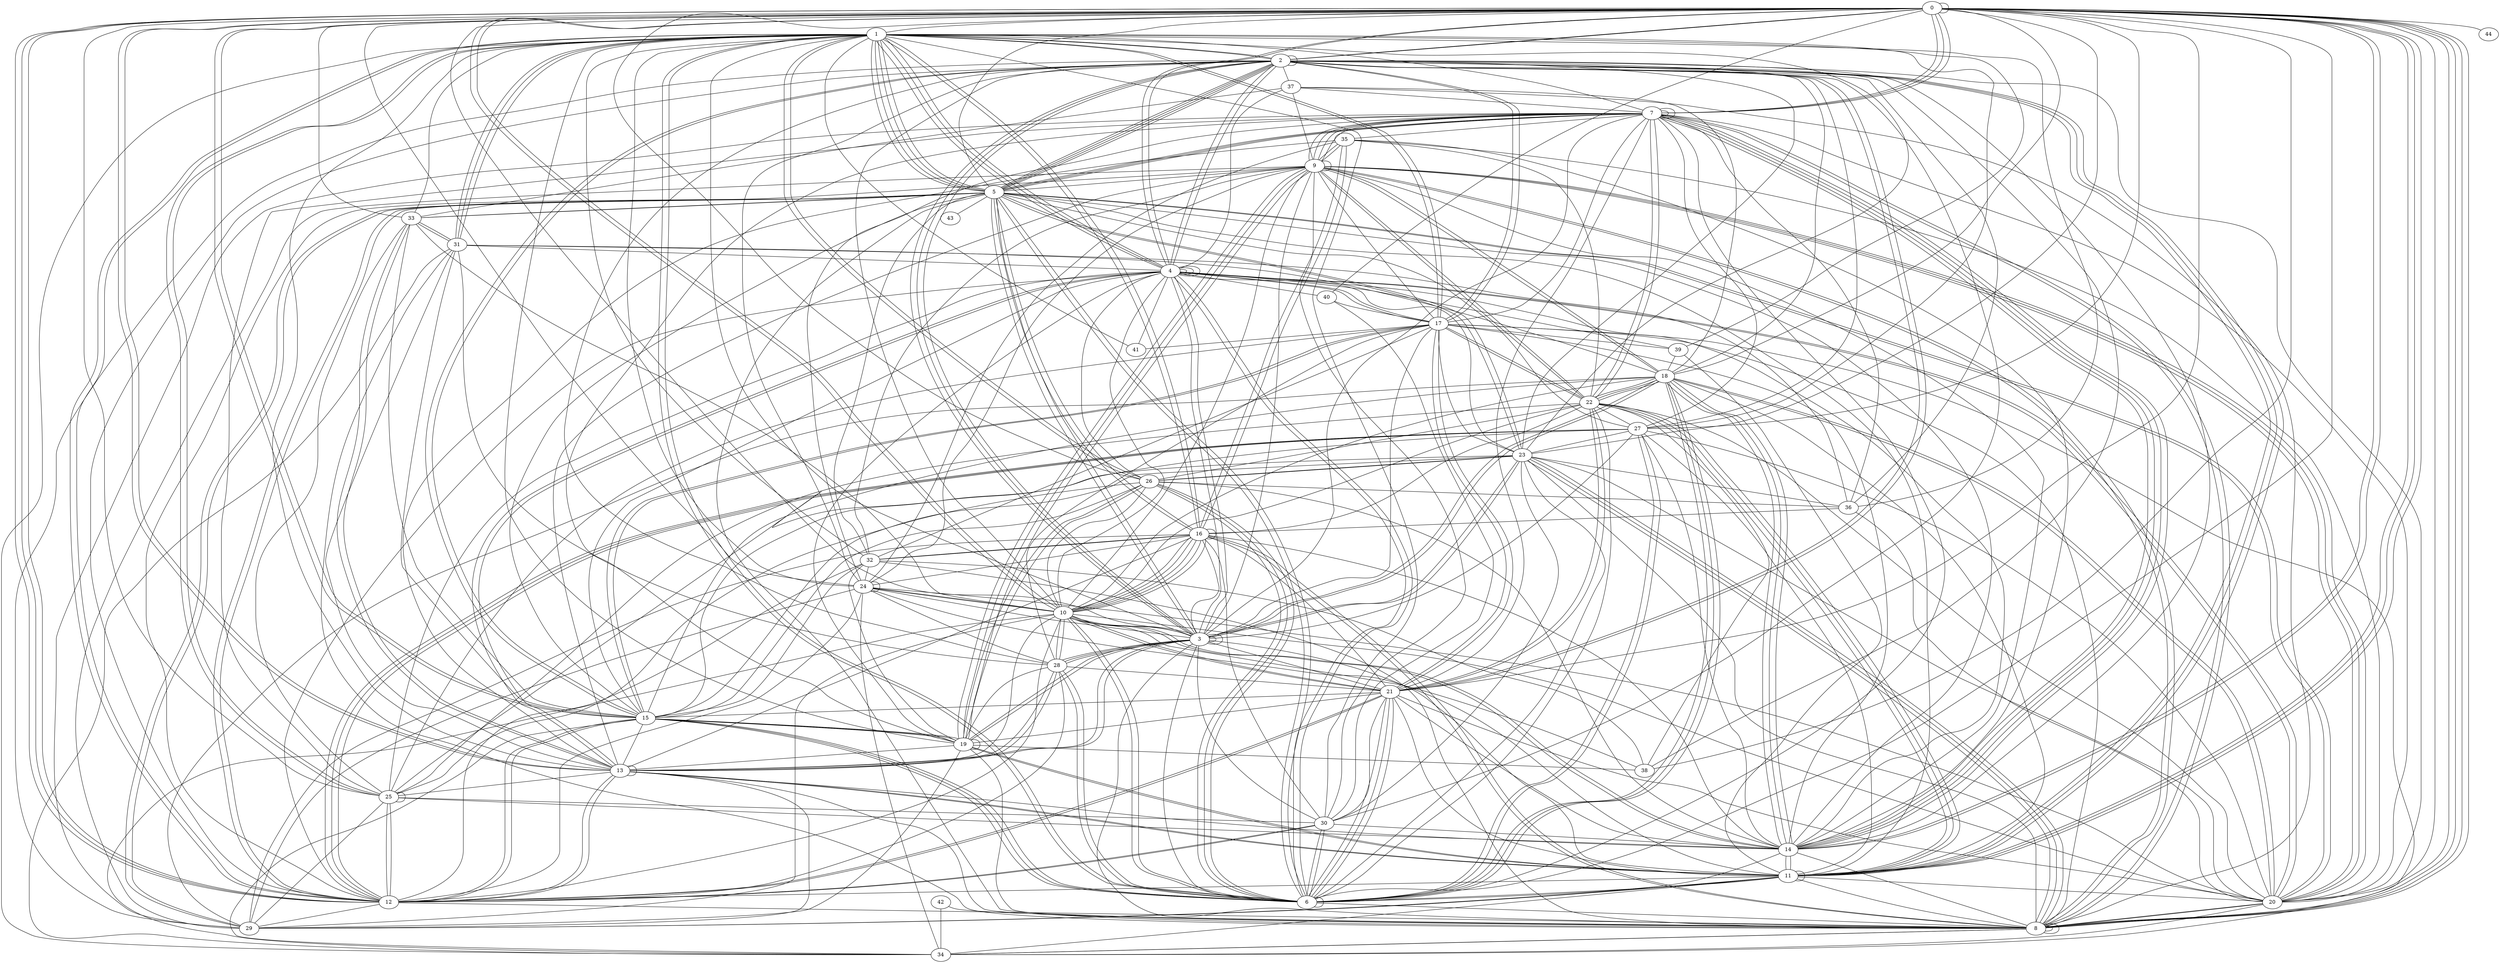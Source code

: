 graph G {
0;
1;
2;
3;
4;
5;
6;
7;
8;
9;
10;
11;
12;
13;
14;
15;
16;
17;
18;
19;
20;
21;
22;
23;
24;
25;
26;
27;
28;
29;
30;
31;
32;
33;
34;
35;
36;
37;
38;
39;
40;
41;
42;
43;
44;
28--3 ;
14--9 ;
24--24 ;
21--17 ;
22--17 ;
0--2 ;
19--28 ;
20--9 ;
0--27 ;
31--8 ;
19--13 ;
10--4 ;
30--14 ;
7--29 ;
6--26 ;
13--16 ;
6--18 ;
6--21 ;
13--11 ;
35--16 ;
11--18 ;
28--6 ;
2--37 ;
32--15 ;
9--7 ;
3--9 ;
13--3 ;
6--1 ;
33--5 ;
13--31 ;
8--8 ;
21--22 ;
3--5 ;
8--23 ;
1--16 ;
28--31 ;
1--33 ;
8--9 ;
27--7 ;
11--6 ;
10--33 ;
2--3 ;
29--5 ;
10--16 ;
14--7 ;
0--5 ;
0--4 ;
13--0 ;
7--21 ;
1--5 ;
27--12 ;
19--15 ;
11--24 ;
10--6 ;
1--13 ;
17--41 ;
7--24 ;
21--10 ;
30--3 ;
2--11 ;
14--8 ;
21--2 ;
21--15 ;
35--24 ;
8--34 ;
26--15 ;
11--0 ;
7--22 ;
5--1 ;
22--18 ;
4--0 ;
18--22 ;
3--4 ;
4--4 ;
16--29 ;
4--17 ;
1--24 ;
16--10 ;
20--24 ;
33--25 ;
29--24 ;
0--8 ;
19--9 ;
7--7 ;
1--16 ;
16--16 ;
32--5 ;
5--12 ;
10--28 ;
18--9 ;
2--3 ;
28--13 ;
2--4 ;
25--4 ;
10--13 ;
30--23 ;
38--32 ;
4--4 ;
20--8 ;
14--11 ;
12--27 ;
16--35 ;
0--1 ;
9--20 ;
10--28 ;
2--17 ;
5--1 ;
0--40 ;
21--6 ;
28--13 ;
15--31 ;
14--0 ;
9--22 ;
28--6 ;
10--0 ;
27--23 ;
1--31 ;
30--2 ;
0--44 ;
19--19 ;
4--39 ;
21--17 ;
10--34 ;
10--6 ;
35--9 ;
6--4 ;
37--18 ;
18--10 ;
14--2 ;
6--15 ;
20--34 ;
18--6 ;
25--25 ;
2--5 ;
3--11 ;
3--13 ;
5--20 ;
21--3 ;
33--31 ;
10--20 ;
12--8 ;
5--8 ;
28--17 ;
25--12 ;
17--9 ;
34--24 ;
14--7 ;
32--17 ;
9--18 ;
11--14 ;
7--14 ;
8--16 ;
28--3 ;
25--14 ;
8--23 ;
25--1 ;
6--5 ;
15--0 ;
1--26 ;
5--27 ;
2--1 ;
12--29 ;
23--4 ;
3--17 ;
1--25 ;
19--11 ;
15--13 ;
33--15 ;
5--14 ;
23--1 ;
16--14 ;
3--23 ;
6--6 ;
11--8 ;
27--3 ;
32--24 ;
15--0 ;
29--9 ;
29--5 ;
32--9 ;
24--10 ;
14--17 ;
9--10 ;
27--14 ;
27--1 ;
14--4 ;
6--15 ;
5--23 ;
9--9 ;
36--23 ;
11--5 ;
17--4 ;
2--23 ;
22--11 ;
1--6 ;
10--29 ;
25--26 ;
38--2 ;
3--2 ;
17--39 ;
8--3 ;
1--3 ;
6--30 ;
12--13 ;
23--25 ;
23--8 ;
31--4 ;
27--12 ;
10--16 ;
14--0 ;
13--35 ;
1--36 ;
18--15 ;
0--8 ;
9--7 ;
6--18 ;
9--30 ;
6--27 ;
13--0 ;
29--19 ;
14--7 ;
8--13 ;
12--21 ;
12--10 ;
12--30 ;
30--6 ;
10--3 ;
12--15 ;
1--31 ;
9--7 ;
2--5 ;
31--18 ;
7--3 ;
26--19 ;
39--18 ;
22--9 ;
18--14 ;
2--17 ;
9--13 ;
11--27 ;
7--22 ;
16--32 ;
15--27 ;
7--0 ;
4--3 ;
20--8 ;
42--34 ;
16--24 ;
12--30 ;
5--33 ;
20--22 ;
4--37 ;
39--1 ;
28--12 ;
22--18 ;
31--34 ;
9--8 ;
15--12 ;
25--29 ;
22--17 ;
34--11 ;
7--35 ;
12--9 ;
0--12 ;
5--20 ;
32--19 ;
25--0 ;
0--33 ;
16--10 ;
13--33 ;
37--7 ;
1--4 ;
4--26 ;
10--14 ;
0--23 ;
5--1 ;
20--36 ;
15--17 ;
11--12 ;
6--22 ;
2--15 ;
19--15 ;
25--30 ;
6--21 ;
29--18 ;
9--5 ;
3--3 ;
32--8 ;
23--6 ;
32--12 ;
27--6 ;
17--8 ;
19--4 ;
13--29 ;
36--16 ;
13--13 ;
42--8 ;
19--26 ;
5--7 ;
1--2 ;
31--36 ;
33--13 ;
5--43 ;
2--21 ;
8--0 ;
15--19 ;
16--8 ;
14--6 ;
19--38 ;
9--20 ;
7--9 ;
0--24 ;
1--32 ;
6--7 ;
3--6 ;
26--23 ;
11--21 ;
21--16 ;
0--11 ;
3--28 ;
10--38 ;
11--22 ;
0--11 ;
22--27 ;
4--13 ;
34--1 ;
20--7 ;
2--5 ;
0--3 ;
33--37 ;
4--40 ;
22--25 ;
26--14 ;
26--1 ;
15--2 ;
9--24 ;
3--24 ;
4--41 ;
11--2 ;
20--18 ;
18--14 ;
6--15 ;
2--4 ;
4--13 ;
6--26 ;
10--3 ;
4--1 ;
1--7 ;
23--17 ;
23--20 ;
9--19 ;
5--16 ;
16--10 ;
11--20 ;
30--21 ;
19--3 ;
15--5 ;
12--1 ;
16--5 ;
3--18 ;
6--4 ;
3--19 ;
20--27 ;
10--21 ;
36--7 ;
3--16 ;
23--15 ;
4--4 ;
1--31 ;
2--29 ;
17--7 ;
8--19 ;
14--18 ;
8--34 ;
1--17 ;
14--35 ;
2--24 ;
25--12 ;
1--41 ;
9--19 ;
12--13 ;
0--7 ;
21--22 ;
35--9 ;
38--22 ;
14--13 ;
20--35 ;
24--28 ;
22--35 ;
19--1 ;
28--21 ;
8--37 ;
23--5 ;
7--8 ;
21--12 ;
39--11 ;
12--0 ;
11--2 ;
1--17 ;
2--20 ;
22--10 ;
2--36 ;
0--0 ;
5--7 ;
30--16 ;
6--26 ;
3--3 ;
5--7 ;
12--5 ;
24--12 ;
0--20 ;
25--17 ;
5--3 ;
0--8 ;
7--0 ;
26--22 ;
0--26 ;
7--7 ;
19--21 ;
16--32 ;
18--2 ;
23--3 ;
11--29 ;
11--29 ;
14--21 ;
5--2 ;
34--15 ;
22--16 ;
15--4 ;
2--10 ;
18--3 ;
2--0 ;
28--2 ;
19--11 ;
18--20 ;
12--1 ;
30--1 ;
8--7 ;
11--22 ;
23--8 ;
24--10 ;
13--25 ;
23--26 ;
15--17 ;
25--7 ;
2--2 ;
11--11 ;
40--30 ;
0--10 ;
27--2 ;
26--36 ;
21--0 ;
6--8 ;
14--10 ;
17--34 ;
4--1 ;
11--13 ;
20--4 ;
26--10 ;
31--33 ;
12--2 ;
20--21 ;
8--8 ;
40--17 ;
0--38 ;
20--4 ;
6--0 ;
9--37 ;
4--12 ;
0--12 ;
5--6 ;
7--19 ;
18--0 ;
}
